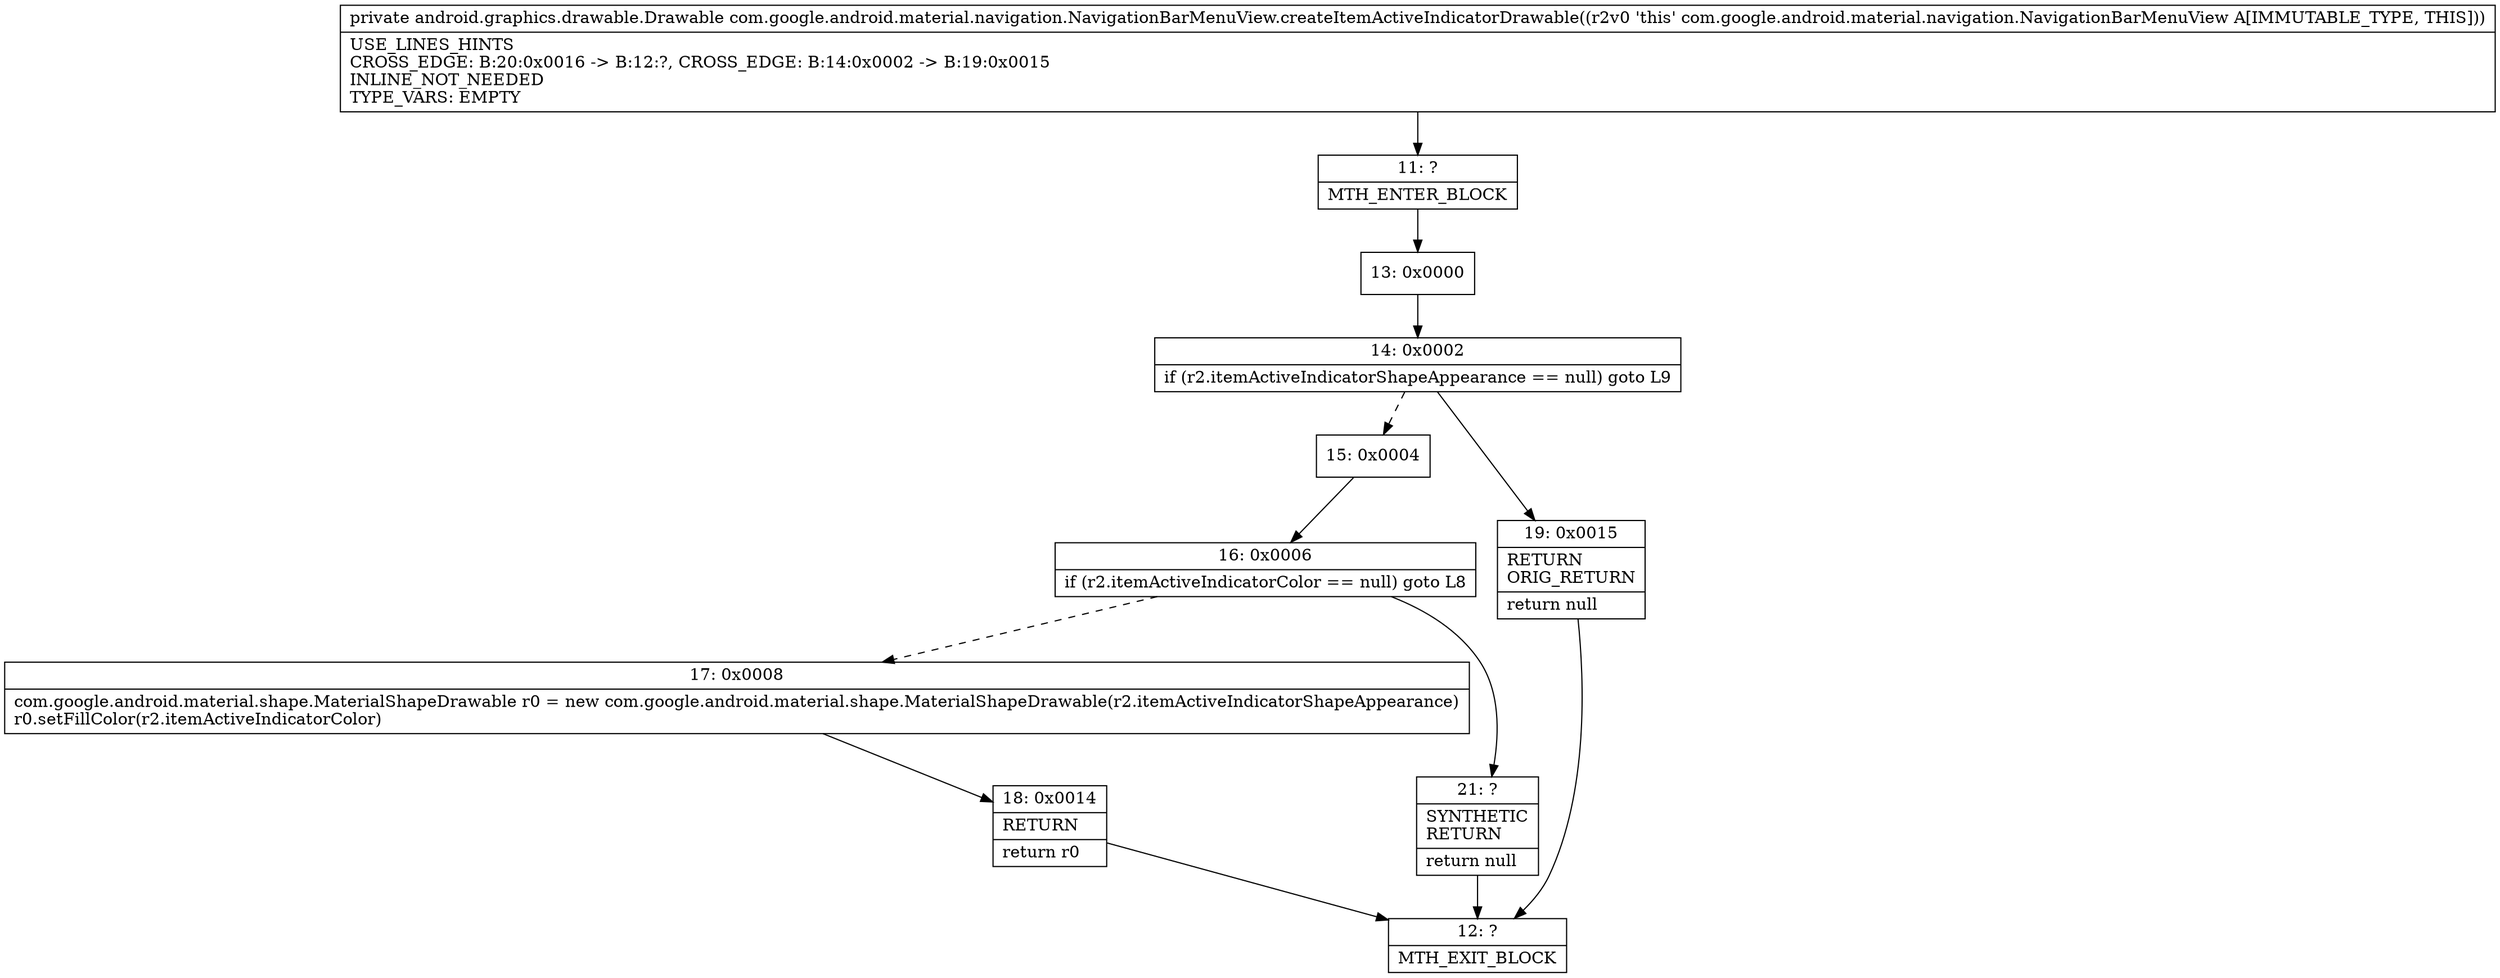 digraph "CFG forcom.google.android.material.navigation.NavigationBarMenuView.createItemActiveIndicatorDrawable()Landroid\/graphics\/drawable\/Drawable;" {
Node_11 [shape=record,label="{11\:\ ?|MTH_ENTER_BLOCK\l}"];
Node_13 [shape=record,label="{13\:\ 0x0000}"];
Node_14 [shape=record,label="{14\:\ 0x0002|if (r2.itemActiveIndicatorShapeAppearance == null) goto L9\l}"];
Node_15 [shape=record,label="{15\:\ 0x0004}"];
Node_16 [shape=record,label="{16\:\ 0x0006|if (r2.itemActiveIndicatorColor == null) goto L8\l}"];
Node_17 [shape=record,label="{17\:\ 0x0008|com.google.android.material.shape.MaterialShapeDrawable r0 = new com.google.android.material.shape.MaterialShapeDrawable(r2.itemActiveIndicatorShapeAppearance)\lr0.setFillColor(r2.itemActiveIndicatorColor)\l}"];
Node_18 [shape=record,label="{18\:\ 0x0014|RETURN\l|return r0\l}"];
Node_12 [shape=record,label="{12\:\ ?|MTH_EXIT_BLOCK\l}"];
Node_21 [shape=record,label="{21\:\ ?|SYNTHETIC\lRETURN\l|return null\l}"];
Node_19 [shape=record,label="{19\:\ 0x0015|RETURN\lORIG_RETURN\l|return null\l}"];
MethodNode[shape=record,label="{private android.graphics.drawable.Drawable com.google.android.material.navigation.NavigationBarMenuView.createItemActiveIndicatorDrawable((r2v0 'this' com.google.android.material.navigation.NavigationBarMenuView A[IMMUTABLE_TYPE, THIS]))  | USE_LINES_HINTS\lCROSS_EDGE: B:20:0x0016 \-\> B:12:?, CROSS_EDGE: B:14:0x0002 \-\> B:19:0x0015\lINLINE_NOT_NEEDED\lTYPE_VARS: EMPTY\l}"];
MethodNode -> Node_11;Node_11 -> Node_13;
Node_13 -> Node_14;
Node_14 -> Node_15[style=dashed];
Node_14 -> Node_19;
Node_15 -> Node_16;
Node_16 -> Node_17[style=dashed];
Node_16 -> Node_21;
Node_17 -> Node_18;
Node_18 -> Node_12;
Node_21 -> Node_12;
Node_19 -> Node_12;
}

